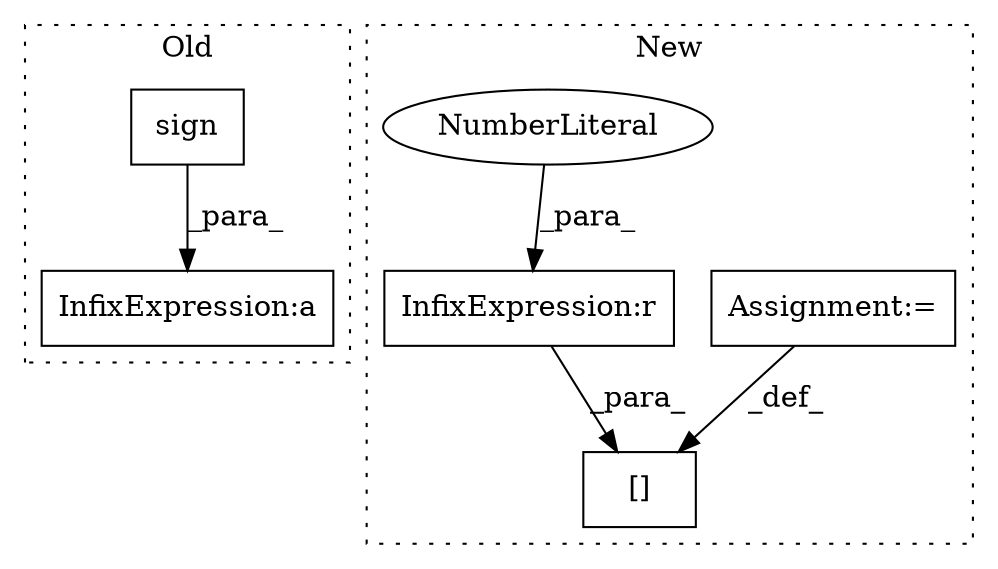 digraph G {
subgraph cluster0 {
1 [label="sign" a="32" s="4445" l="6" shape="box"];
3 [label="InfixExpression:a" a="27" s="4435" l="3" shape="box"];
label = "Old";
style="dotted";
}
subgraph cluster1 {
2 [label="[]" a="2" s="4477,4497" l="8,1" shape="box"];
4 [label="Assignment:=" a="7" s="4498" l="2" shape="box"];
5 [label="InfixExpression:r" a="27" s="4492" l="3" shape="box"];
6 [label="NumberLiteral" a="34" s="4495" l="1" shape="ellipse"];
label = "New";
style="dotted";
}
1 -> 3 [label="_para_"];
4 -> 2 [label="_def_"];
5 -> 2 [label="_para_"];
6 -> 5 [label="_para_"];
}